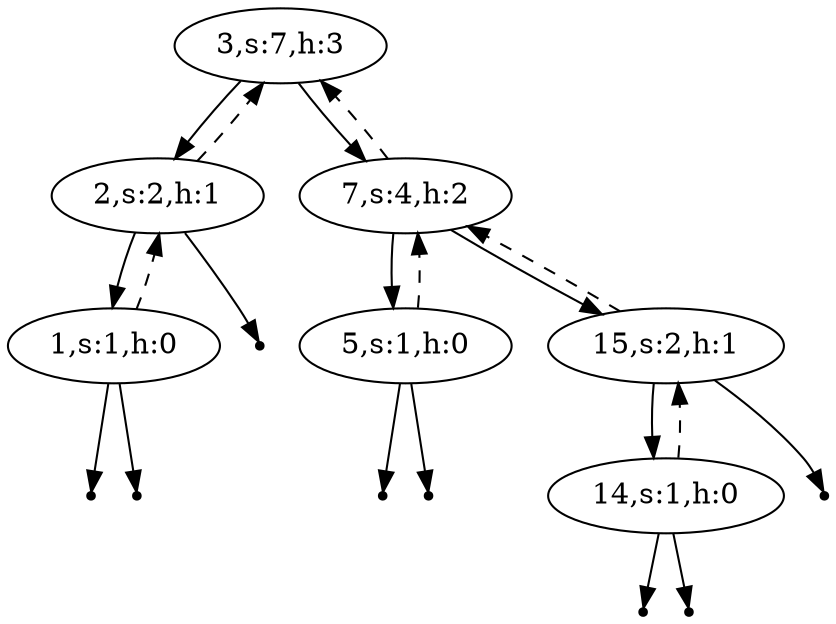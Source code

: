 digraph Blahblah{
{rank = same ; "3"};
nulll1 [shape=point];
1 -> nulll1;
1[label="1,s:1,h:0"];
1 -> 2[style=dashed];
nullr1 [shape=point];
1 -> nullr1;
2 -> 1;
2[label="2,s:2,h:1"];
2 -> 3[style=dashed];
nullr2 [shape=point];
2 -> nullr2;
3 -> 2;
3[label="3,s:7,h:3"];
nulll5 [shape=point];
5 -> nulll5;
5[label="5,s:1,h:0"];
5 -> 7[style=dashed];
nullr5 [shape=point];
5 -> nullr5;
7 -> 5;
7[label="7,s:4,h:2"];
7 -> 3[style=dashed];
nulll14 [shape=point];
14 -> nulll14;
14[label="14,s:1,h:0"];
14 -> 15[style=dashed];
nullr14 [shape=point];
14 -> nullr14;
15 -> 14;
15[label="15,s:2,h:1"];
15 -> 7[style=dashed];
nullr15 [shape=point];
15 -> nullr15;
7 -> 15;
3 -> 7;
}